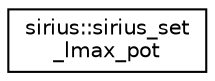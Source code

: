 digraph "Graphical Class Hierarchy"
{
 // INTERACTIVE_SVG=YES
  edge [fontname="Helvetica",fontsize="10",labelfontname="Helvetica",labelfontsize="10"];
  node [fontname="Helvetica",fontsize="10",shape=record];
  rankdir="LR";
  Node1 [label="sirius::sirius_set\l_lmax_pot",height=0.2,width=0.4,color="black", fillcolor="white", style="filled",URL="$interfacesirius_1_1sirius__set__lmax__pot.html"];
}
